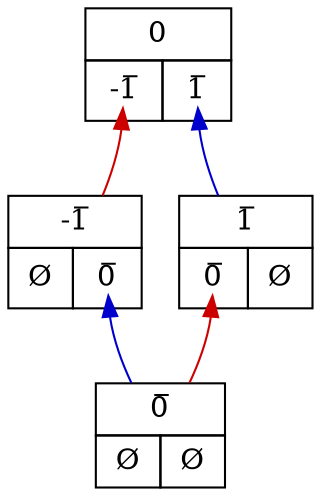 digraph "0.0" {
   node_1 [shape=none,margin=0,label=
         <<TABLE BORDER="0" CELLBORDER="1" CELLSPACING="0" CELLPADDING="4">
         <TR><TD COLSPAN="2">0</TD></TR>
         <TR><TD PORT="L"> <TABLE BORDER="0" CELLBORDER="0" CELLPADDING="0"><TR><TD PORT="-1,1"> -1̅ </TD> &nbsp; </TR></TABLE> </TD><TD PORT="R"> <TABLE BORDER="0" CELLBORDER="0" CELLPADDING="0"><TR><TD PORT="1,1"> 1̅ </TD> &nbsp; </TR></TABLE> </TD></TR>
         </TABLE>>,
         ];
   node_1:"-1,1" -> node_2 [color="red3", dir=back];
   node_2 [shape=none,margin=0,label=
         <<TABLE BORDER="0" CELLBORDER="1" CELLSPACING="0" CELLPADDING="4">
         <TR><TD COLSPAN="2">-1̅</TD></TR>
         <TR><TD PORT="L"> Ø </TD><TD PORT="R"> <TABLE BORDER="0" CELLBORDER="0" CELLPADDING="0"><TR><TD PORT="0,1"> 0̅ </TD> &nbsp; </TR></TABLE> </TD></TR>
         </TABLE>>,
         ];
   node_2:"0,1" -> node_3 [color="blue3", dir=back];
   node_3 [shape=none,margin=0,label=
         <<TABLE BORDER="0" CELLBORDER="1" CELLSPACING="0" CELLPADDING="4">
         <TR><TD COLSPAN="2">0̅</TD></TR>
         <TR><TD PORT="L"> Ø </TD><TD PORT="R"> Ø </TD></TR>
         </TABLE>>,
         ];
   node_1:"1,1" -> node_4 [color="blue3", dir=back];
   node_4 [shape=none,margin=0,label=
         <<TABLE BORDER="0" CELLBORDER="1" CELLSPACING="0" CELLPADDING="4">
         <TR><TD COLSPAN="2">1̅</TD></TR>
         <TR><TD PORT="L"> <TABLE BORDER="0" CELLBORDER="0" CELLPADDING="0"><TR><TD PORT="0,1"> 0̅ </TD> &nbsp; </TR></TABLE> </TD><TD PORT="R"> Ø </TD></TR>
         </TABLE>>,
         ];
   node_4:"0,1" -> node_3 [color="red3", dir=back];
}

